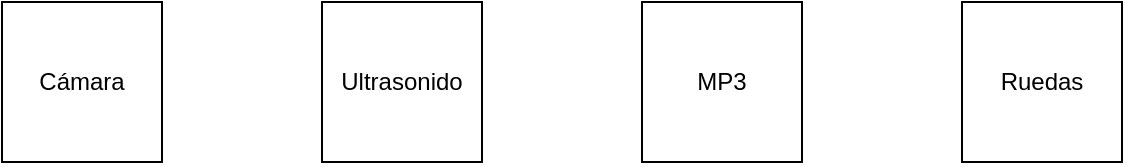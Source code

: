<mxfile version="15.5.9" type="github">
  <diagram id="Kov3oZdJt8vPXKoNyL5-" name="Page-1">
    <mxGraphModel dx="1029" dy="632" grid="1" gridSize="10" guides="1" tooltips="1" connect="1" arrows="1" fold="1" page="1" pageScale="1" pageWidth="827" pageHeight="1169" math="0" shadow="0">
      <root>
        <mxCell id="0" />
        <mxCell id="1" parent="0" />
        <mxCell id="YjW6c7i_GBq9R-pZGp5B-1" value="&lt;div&gt;Cámara&lt;/div&gt;" style="whiteSpace=wrap;html=1;aspect=fixed;" vertex="1" parent="1">
          <mxGeometry x="80" y="120" width="80" height="80" as="geometry" />
        </mxCell>
        <mxCell id="YjW6c7i_GBq9R-pZGp5B-2" value="MP3" style="whiteSpace=wrap;html=1;aspect=fixed;" vertex="1" parent="1">
          <mxGeometry x="400" y="120" width="80" height="80" as="geometry" />
        </mxCell>
        <mxCell id="YjW6c7i_GBq9R-pZGp5B-5" value="&lt;div&gt;Ultrasonido&lt;br&gt;&lt;/div&gt;" style="whiteSpace=wrap;html=1;aspect=fixed;" vertex="1" parent="1">
          <mxGeometry x="240" y="120" width="80" height="80" as="geometry" />
        </mxCell>
        <mxCell id="YjW6c7i_GBq9R-pZGp5B-6" value="Ruedas" style="whiteSpace=wrap;html=1;aspect=fixed;" vertex="1" parent="1">
          <mxGeometry x="560" y="120" width="80" height="80" as="geometry" />
        </mxCell>
      </root>
    </mxGraphModel>
  </diagram>
</mxfile>
